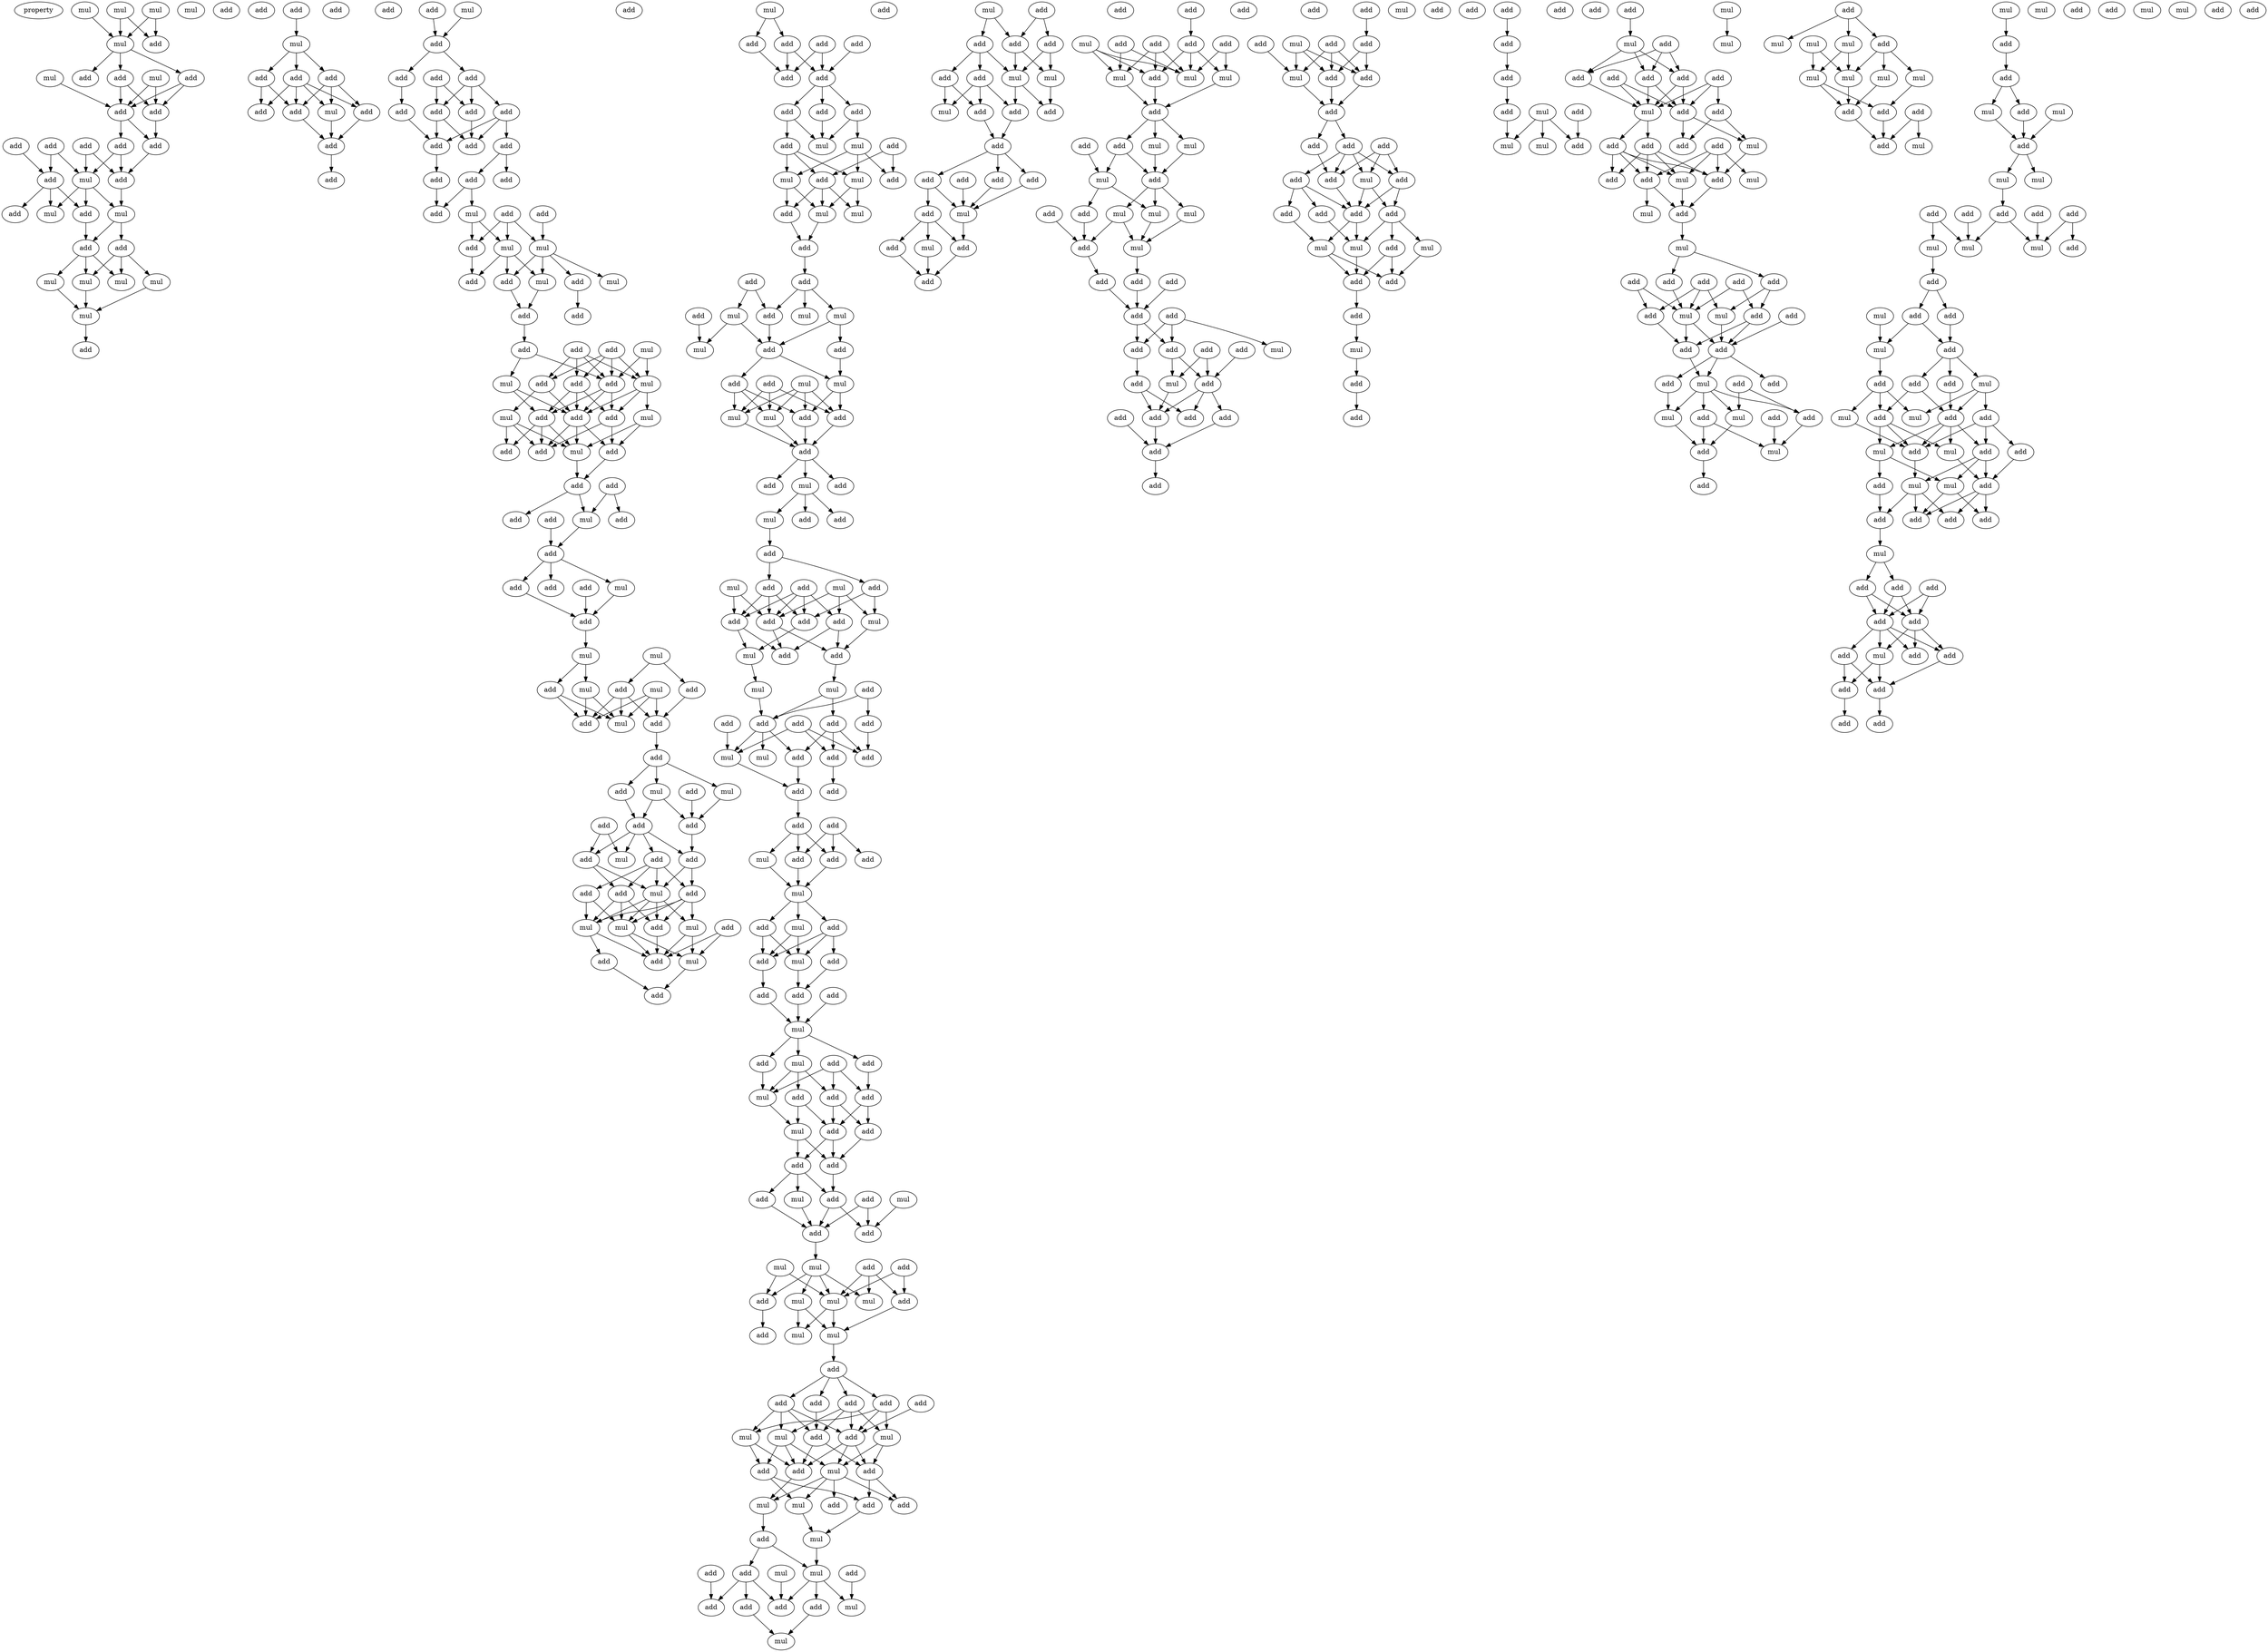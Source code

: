 digraph {
    node [fontcolor=black]
    property [mul=2,lf=1.4]
    0 [ label = mul ];
    1 [ label = mul ];
    2 [ label = mul ];
    3 [ label = mul ];
    4 [ label = add ];
    5 [ label = mul ];
    6 [ label = add ];
    7 [ label = add ];
    8 [ label = mul ];
    9 [ label = add ];
    10 [ label = add ];
    11 [ label = mul ];
    12 [ label = add ];
    13 [ label = add ];
    14 [ label = add ];
    15 [ label = add ];
    16 [ label = add ];
    17 [ label = add ];
    18 [ label = add ];
    19 [ label = mul ];
    20 [ label = add ];
    21 [ label = add ];
    22 [ label = mul ];
    23 [ label = mul ];
    24 [ label = add ];
    25 [ label = add ];
    26 [ label = add ];
    27 [ label = add ];
    28 [ label = mul ];
    29 [ label = mul ];
    30 [ label = mul ];
    31 [ label = mul ];
    32 [ label = mul ];
    33 [ label = add ];
    34 [ label = add ];
    35 [ label = add ];
    36 [ label = add ];
    37 [ label = mul ];
    38 [ label = add ];
    39 [ label = add ];
    40 [ label = add ];
    41 [ label = mul ];
    42 [ label = add ];
    43 [ label = add ];
    44 [ label = add ];
    45 [ label = add ];
    46 [ label = add ];
    47 [ label = add ];
    48 [ label = add ];
    49 [ label = mul ];
    50 [ label = add ];
    51 [ label = add ];
    52 [ label = add ];
    53 [ label = add ];
    54 [ label = add ];
    55 [ label = add ];
    56 [ label = add ];
    57 [ label = add ];
    58 [ label = add ];
    59 [ label = add ];
    60 [ label = add ];
    61 [ label = add ];
    62 [ label = add ];
    63 [ label = add ];
    64 [ label = mul ];
    65 [ label = add ];
    66 [ label = add ];
    67 [ label = add ];
    68 [ label = mul ];
    69 [ label = add ];
    70 [ label = mul ];
    71 [ label = add ];
    72 [ label = mul ];
    73 [ label = mul ];
    74 [ label = add ];
    75 [ label = add ];
    76 [ label = add ];
    77 [ label = add ];
    78 [ label = mul ];
    79 [ label = add ];
    80 [ label = add ];
    81 [ label = add ];
    82 [ label = mul ];
    83 [ label = mul ];
    84 [ label = add ];
    85 [ label = add ];
    86 [ label = add ];
    87 [ label = add ];
    88 [ label = add ];
    89 [ label = mul ];
    90 [ label = add ];
    91 [ label = mul ];
    92 [ label = add ];
    93 [ label = add ];
    94 [ label = mul ];
    95 [ label = add ];
    96 [ label = add ];
    97 [ label = add ];
    98 [ label = add ];
    99 [ label = add ];
    100 [ label = add ];
    101 [ label = mul ];
    102 [ label = add ];
    103 [ label = add ];
    104 [ label = add ];
    105 [ label = add ];
    106 [ label = add ];
    107 [ label = mul ];
    108 [ label = add ];
    109 [ label = mul ];
    110 [ label = mul ];
    111 [ label = add ];
    112 [ label = mul ];
    113 [ label = mul ];
    114 [ label = add ];
    115 [ label = add ];
    116 [ label = add ];
    117 [ label = mul ];
    118 [ label = add ];
    119 [ label = add ];
    120 [ label = add ];
    121 [ label = add ];
    122 [ label = mul ];
    123 [ label = mul ];
    124 [ label = add ];
    125 [ label = add ];
    126 [ label = add ];
    127 [ label = add ];
    128 [ label = add ];
    129 [ label = add ];
    130 [ label = mul ];
    131 [ label = add ];
    132 [ label = add ];
    133 [ label = mul ];
    134 [ label = add ];
    135 [ label = add ];
    136 [ label = mul ];
    137 [ label = add ];
    138 [ label = mul ];
    139 [ label = mul ];
    140 [ label = add ];
    141 [ label = mul ];
    142 [ label = add ];
    143 [ label = mul ];
    144 [ label = add ];
    145 [ label = add ];
    146 [ label = add ];
    147 [ label = add ];
    148 [ label = add ];
    149 [ label = add ];
    150 [ label = add ];
    151 [ label = add ];
    152 [ label = add ];
    153 [ label = add ];
    154 [ label = add ];
    155 [ label = mul ];
    156 [ label = mul ];
    157 [ label = add ];
    158 [ label = mul ];
    159 [ label = mul ];
    160 [ label = add ];
    161 [ label = add ];
    162 [ label = mul ];
    163 [ label = mul ];
    164 [ label = add ];
    165 [ label = add ];
    166 [ label = add ];
    167 [ label = add ];
    168 [ label = mul ];
    169 [ label = mul ];
    170 [ label = mul ];
    171 [ label = add ];
    172 [ label = add ];
    173 [ label = add ];
    174 [ label = add ];
    175 [ label = mul ];
    176 [ label = add ];
    177 [ label = mul ];
    178 [ label = add ];
    179 [ label = mul ];
    180 [ label = mul ];
    181 [ label = add ];
    182 [ label = add ];
    183 [ label = mul ];
    184 [ label = add ];
    185 [ label = add ];
    186 [ label = mul ];
    187 [ label = add ];
    188 [ label = mul ];
    189 [ label = add ];
    190 [ label = add ];
    191 [ label = add ];
    192 [ label = mul ];
    193 [ label = mul ];
    194 [ label = add ];
    195 [ label = add ];
    196 [ label = add ];
    197 [ label = mul ];
    198 [ label = add ];
    199 [ label = add ];
    200 [ label = add ];
    201 [ label = add ];
    202 [ label = mul ];
    203 [ label = add ];
    204 [ label = add ];
    205 [ label = mul ];
    206 [ label = add ];
    207 [ label = mul ];
    208 [ label = add ];
    209 [ label = add ];
    210 [ label = add ];
    211 [ label = add ];
    212 [ label = add ];
    213 [ label = add ];
    214 [ label = mul ];
    215 [ label = add ];
    216 [ label = add ];
    217 [ label = mul ];
    218 [ label = add ];
    219 [ label = add ];
    220 [ label = add ];
    221 [ label = add ];
    222 [ label = add ];
    223 [ label = mul ];
    224 [ label = add ];
    225 [ label = add ];
    226 [ label = mul ];
    227 [ label = mul ];
    228 [ label = add ];
    229 [ label = add ];
    230 [ label = add ];
    231 [ label = add ];
    232 [ label = mul ];
    233 [ label = add ];
    234 [ label = add ];
    235 [ label = add ];
    236 [ label = mul ];
    237 [ label = add ];
    238 [ label = add ];
    239 [ label = add ];
    240 [ label = mul ];
    241 [ label = add ];
    242 [ label = add ];
    243 [ label = add ];
    244 [ label = mul ];
    245 [ label = add ];
    246 [ label = add ];
    247 [ label = mul ];
    248 [ label = add ];
    249 [ label = add ];
    250 [ label = add ];
    251 [ label = mul ];
    252 [ label = mul ];
    253 [ label = add ];
    254 [ label = add ];
    255 [ label = add ];
    256 [ label = add ];
    257 [ label = mul ];
    258 [ label = mul ];
    259 [ label = add ];
    260 [ label = add ];
    261 [ label = add ];
    262 [ label = add ];
    263 [ label = mul ];
    264 [ label = mul ];
    265 [ label = mul ];
    266 [ label = mul ];
    267 [ label = mul ];
    268 [ label = add ];
    269 [ label = add ];
    270 [ label = add ];
    271 [ label = add ];
    272 [ label = add ];
    273 [ label = add ];
    274 [ label = add ];
    275 [ label = add ];
    276 [ label = mul ];
    277 [ label = mul ];
    278 [ label = add ];
    279 [ label = mul ];
    280 [ label = mul ];
    281 [ label = add ];
    282 [ label = add ];
    283 [ label = add ];
    284 [ label = mul ];
    285 [ label = mul ];
    286 [ label = add ];
    287 [ label = add ];
    288 [ label = add ];
    289 [ label = add ];
    290 [ label = mul ];
    291 [ label = mul ];
    292 [ label = add ];
    293 [ label = add ];
    294 [ label = add ];
    295 [ label = mul ];
    296 [ label = add ];
    297 [ label = add ];
    298 [ label = mul ];
    299 [ label = add ];
    300 [ label = add ];
    301 [ label = mul ];
    302 [ label = add ];
    303 [ label = mul ];
    304 [ label = add ];
    305 [ label = add ];
    306 [ label = add ];
    307 [ label = add ];
    308 [ label = mul ];
    309 [ label = add ];
    310 [ label = add ];
    311 [ label = mul ];
    312 [ label = mul ];
    313 [ label = add ];
    314 [ label = add ];
    315 [ label = add ];
    316 [ label = add ];
    317 [ label = add ];
    318 [ label = add ];
    319 [ label = add ];
    320 [ label = add ];
    321 [ label = mul ];
    322 [ label = add ];
    323 [ label = add ];
    324 [ label = mul ];
    325 [ label = add ];
    326 [ label = add ];
    327 [ label = add ];
    328 [ label = add ];
    329 [ label = add ];
    330 [ label = add ];
    331 [ label = add ];
    332 [ label = add ];
    333 [ label = mul ];
    334 [ label = mul ];
    335 [ label = add ];
    336 [ label = mul ];
    337 [ label = mul ];
    338 [ label = add ];
    339 [ label = add ];
    340 [ label = mul ];
    341 [ label = mul ];
    342 [ label = add ];
    343 [ label = add ];
    344 [ label = mul ];
    345 [ label = add ];
    346 [ label = mul ];
    347 [ label = add ];
    348 [ label = add ];
    349 [ label = mul ];
    350 [ label = mul ];
    351 [ label = mul ];
    352 [ label = add ];
    353 [ label = add ];
    354 [ label = add ];
    355 [ label = add ];
    356 [ label = add ];
    357 [ label = add ];
    358 [ label = add ];
    359 [ label = add ];
    360 [ label = add ];
    361 [ label = add ];
    362 [ label = add ];
    363 [ label = mul ];
    364 [ label = mul ];
    365 [ label = add ];
    366 [ label = add ];
    367 [ label = add ];
    368 [ label = add ];
    369 [ label = add ];
    370 [ label = add ];
    371 [ label = add ];
    372 [ label = add ];
    373 [ label = add ];
    374 [ label = add ];
    375 [ label = add ];
    376 [ label = mul ];
    377 [ label = add ];
    378 [ label = mul ];
    379 [ label = add ];
    380 [ label = add ];
    381 [ label = add ];
    382 [ label = add ];
    383 [ label = add ];
    384 [ label = add ];
    385 [ label = mul ];
    386 [ label = add ];
    387 [ label = add ];
    388 [ label = add ];
    389 [ label = add ];
    390 [ label = add ];
    391 [ label = add ];
    392 [ label = add ];
    393 [ label = mul ];
    394 [ label = mul ];
    395 [ label = mul ];
    396 [ label = mul ];
    397 [ label = add ];
    398 [ label = add ];
    399 [ label = add ];
    400 [ label = add ];
    401 [ label = add ];
    402 [ label = add ];
    403 [ label = mul ];
    404 [ label = add ];
    405 [ label = add ];
    406 [ label = add ];
    407 [ label = add ];
    408 [ label = add ];
    409 [ label = add ];
    410 [ label = add ];
    411 [ label = add ];
    412 [ label = mul ];
    413 [ label = add ];
    414 [ label = mul ];
    415 [ label = add ];
    416 [ label = mul ];
    417 [ label = add ];
    418 [ label = add ];
    419 [ label = mul ];
    420 [ label = add ];
    421 [ label = add ];
    422 [ label = add ];
    423 [ label = add ];
    424 [ label = add ];
    425 [ label = mul ];
    426 [ label = add ];
    427 [ label = add ];
    428 [ label = add ];
    429 [ label = add ];
    430 [ label = add ];
    431 [ label = mul ];
    432 [ label = add ];
    433 [ label = add ];
    434 [ label = add ];
    435 [ label = mul ];
    436 [ label = add ];
    437 [ label = mul ];
    438 [ label = mul ];
    439 [ label = add ];
    440 [ label = mul ];
    441 [ label = add ];
    442 [ label = add ];
    443 [ label = add ];
    444 [ label = add ];
    445 [ label = add ];
    446 [ label = add ];
    447 [ label = add ];
    448 [ label = mul ];
    449 [ label = add ];
    450 [ label = mul ];
    451 [ label = add ];
    452 [ label = add ];
    453 [ label = add ];
    454 [ label = mul ];
    455 [ label = add ];
    456 [ label = add ];
    457 [ label = mul ];
    458 [ label = add ];
    459 [ label = add ];
    460 [ label = mul ];
    461 [ label = add ];
    462 [ label = mul ];
    463 [ label = add ];
    464 [ label = mul ];
    465 [ label = add ];
    466 [ label = mul ];
    467 [ label = add ];
    468 [ label = mul ];
    469 [ label = add ];
    470 [ label = mul ];
    471 [ label = mul ];
    472 [ label = mul ];
    473 [ label = mul ];
    474 [ label = mul ];
    475 [ label = mul ];
    476 [ label = add ];
    477 [ label = add ];
    478 [ label = add ];
    479 [ label = add ];
    480 [ label = mul ];
    481 [ label = mul ];
    482 [ label = add ];
    483 [ label = mul ];
    484 [ label = add ];
    485 [ label = add ];
    486 [ label = add ];
    487 [ label = mul ];
    488 [ label = add ];
    489 [ label = mul ];
    490 [ label = mul ];
    491 [ label = add ];
    492 [ label = mul ];
    493 [ label = mul ];
    494 [ label = add ];
    495 [ label = add ];
    496 [ label = add ];
    497 [ label = add ];
    498 [ label = add ];
    499 [ label = add ];
    500 [ label = mul ];
    501 [ label = mul ];
    502 [ label = mul ];
    503 [ label = add ];
    504 [ label = mul ];
    505 [ label = add ];
    506 [ label = mul ];
    507 [ label = add ];
    508 [ label = add ];
    509 [ label = mul ];
    510 [ label = add ];
    511 [ label = mul ];
    512 [ label = add ];
    513 [ label = add ];
    514 [ label = add ];
    515 [ label = add ];
    516 [ label = mul ];
    517 [ label = add ];
    518 [ label = add ];
    519 [ label = mul ];
    520 [ label = add ];
    521 [ label = mul ];
    522 [ label = add ];
    523 [ label = mul ];
    524 [ label = add ];
    525 [ label = mul ];
    526 [ label = mul ];
    527 [ label = add ];
    528 [ label = add ];
    529 [ label = add ];
    530 [ label = add ];
    531 [ label = add ];
    532 [ label = add ];
    533 [ label = mul ];
    534 [ label = add ];
    535 [ label = add ];
    536 [ label = add ];
    537 [ label = add ];
    538 [ label = add ];
    539 [ label = add ];
    540 [ label = mul ];
    541 [ label = add ];
    542 [ label = add ];
    543 [ label = add ];
    544 [ label = add ];
    545 [ label = add ];
    546 [ label = add ];
    547 [ label = add ];
    0 -> 5 [ name = 0 ];
    0 -> 6 [ name = 1 ];
    1 -> 5 [ name = 2 ];
    1 -> 6 [ name = 3 ];
    2 -> 5 [ name = 4 ];
    5 -> 7 [ name = 5 ];
    5 -> 9 [ name = 6 ];
    5 -> 10 [ name = 7 ];
    8 -> 12 [ name = 8 ];
    9 -> 12 [ name = 9 ];
    9 -> 13 [ name = 10 ];
    10 -> 12 [ name = 11 ];
    10 -> 13 [ name = 12 ];
    11 -> 12 [ name = 13 ];
    11 -> 13 [ name = 14 ];
    12 -> 15 [ name = 15 ];
    12 -> 17 [ name = 16 ];
    13 -> 17 [ name = 17 ];
    14 -> 20 [ name = 18 ];
    15 -> 19 [ name = 19 ];
    15 -> 21 [ name = 20 ];
    16 -> 19 [ name = 21 ];
    16 -> 21 [ name = 22 ];
    17 -> 21 [ name = 23 ];
    18 -> 19 [ name = 24 ];
    18 -> 20 [ name = 25 ];
    19 -> 22 [ name = 26 ];
    19 -> 23 [ name = 27 ];
    19 -> 25 [ name = 28 ];
    20 -> 22 [ name = 29 ];
    20 -> 24 [ name = 30 ];
    20 -> 25 [ name = 31 ];
    21 -> 23 [ name = 32 ];
    23 -> 26 [ name = 33 ];
    23 -> 27 [ name = 34 ];
    25 -> 26 [ name = 35 ];
    26 -> 29 [ name = 36 ];
    26 -> 30 [ name = 37 ];
    26 -> 31 [ name = 38 ];
    27 -> 28 [ name = 39 ];
    27 -> 29 [ name = 40 ];
    27 -> 31 [ name = 41 ];
    28 -> 32 [ name = 42 ];
    30 -> 32 [ name = 43 ];
    31 -> 32 [ name = 44 ];
    32 -> 33 [ name = 45 ];
    35 -> 37 [ name = 46 ];
    37 -> 38 [ name = 47 ];
    37 -> 39 [ name = 48 ];
    37 -> 40 [ name = 49 ];
    38 -> 43 [ name = 50 ];
    38 -> 44 [ name = 51 ];
    39 -> 41 [ name = 52 ];
    39 -> 42 [ name = 53 ];
    39 -> 43 [ name = 54 ];
    39 -> 44 [ name = 55 ];
    40 -> 41 [ name = 56 ];
    40 -> 42 [ name = 57 ];
    40 -> 44 [ name = 58 ];
    41 -> 45 [ name = 59 ];
    42 -> 45 [ name = 60 ];
    44 -> 45 [ name = 61 ];
    45 -> 46 [ name = 62 ];
    48 -> 50 [ name = 63 ];
    49 -> 50 [ name = 64 ];
    50 -> 52 [ name = 65 ];
    50 -> 53 [ name = 66 ];
    51 -> 54 [ name = 67 ];
    51 -> 56 [ name = 68 ];
    52 -> 55 [ name = 69 ];
    53 -> 54 [ name = 70 ];
    53 -> 56 [ name = 71 ];
    53 -> 57 [ name = 72 ];
    54 -> 58 [ name = 73 ];
    54 -> 60 [ name = 74 ];
    55 -> 58 [ name = 75 ];
    56 -> 60 [ name = 76 ];
    57 -> 58 [ name = 77 ];
    57 -> 59 [ name = 78 ];
    57 -> 60 [ name = 79 ];
    58 -> 63 [ name = 80 ];
    59 -> 61 [ name = 81 ];
    59 -> 62 [ name = 82 ];
    61 -> 64 [ name = 83 ];
    61 -> 67 [ name = 84 ];
    63 -> 67 [ name = 85 ];
    64 -> 68 [ name = 86 ];
    64 -> 69 [ name = 87 ];
    65 -> 70 [ name = 88 ];
    66 -> 68 [ name = 89 ];
    66 -> 69 [ name = 90 ];
    66 -> 70 [ name = 91 ];
    68 -> 71 [ name = 92 ];
    68 -> 73 [ name = 93 ];
    68 -> 75 [ name = 94 ];
    69 -> 71 [ name = 95 ];
    70 -> 72 [ name = 96 ];
    70 -> 73 [ name = 97 ];
    70 -> 74 [ name = 98 ];
    70 -> 75 [ name = 99 ];
    73 -> 76 [ name = 100 ];
    74 -> 77 [ name = 101 ];
    75 -> 76 [ name = 102 ];
    76 -> 79 [ name = 103 ];
    78 -> 82 [ name = 104 ];
    78 -> 86 [ name = 105 ];
    79 -> 83 [ name = 106 ];
    79 -> 86 [ name = 107 ];
    80 -> 82 [ name = 108 ];
    80 -> 84 [ name = 109 ];
    80 -> 85 [ name = 110 ];
    80 -> 86 [ name = 111 ];
    81 -> 82 [ name = 112 ];
    81 -> 84 [ name = 113 ];
    81 -> 85 [ name = 114 ];
    81 -> 86 [ name = 115 ];
    82 -> 88 [ name = 116 ];
    82 -> 90 [ name = 117 ];
    82 -> 91 [ name = 118 ];
    83 -> 87 [ name = 119 ];
    83 -> 90 [ name = 120 ];
    84 -> 87 [ name = 121 ];
    84 -> 88 [ name = 122 ];
    84 -> 90 [ name = 123 ];
    85 -> 89 [ name = 124 ];
    85 -> 90 [ name = 125 ];
    86 -> 87 [ name = 126 ];
    86 -> 88 [ name = 127 ];
    86 -> 90 [ name = 128 ];
    87 -> 93 [ name = 129 ];
    87 -> 94 [ name = 130 ];
    87 -> 95 [ name = 131 ];
    88 -> 92 [ name = 132 ];
    88 -> 93 [ name = 133 ];
    89 -> 93 [ name = 134 ];
    89 -> 94 [ name = 135 ];
    89 -> 95 [ name = 136 ];
    90 -> 92 [ name = 137 ];
    90 -> 93 [ name = 138 ];
    90 -> 94 [ name = 139 ];
    91 -> 92 [ name = 140 ];
    91 -> 94 [ name = 141 ];
    92 -> 96 [ name = 142 ];
    94 -> 96 [ name = 143 ];
    96 -> 99 [ name = 144 ];
    96 -> 101 [ name = 145 ];
    97 -> 98 [ name = 146 ];
    97 -> 101 [ name = 147 ];
    100 -> 102 [ name = 148 ];
    101 -> 102 [ name = 149 ];
    102 -> 104 [ name = 150 ];
    102 -> 106 [ name = 151 ];
    102 -> 107 [ name = 152 ];
    105 -> 108 [ name = 153 ];
    106 -> 108 [ name = 154 ];
    107 -> 108 [ name = 155 ];
    108 -> 109 [ name = 156 ];
    109 -> 112 [ name = 157 ];
    109 -> 115 [ name = 158 ];
    110 -> 111 [ name = 159 ];
    110 -> 114 [ name = 160 ];
    111 -> 116 [ name = 161 ];
    111 -> 117 [ name = 162 ];
    111 -> 118 [ name = 163 ];
    112 -> 116 [ name = 164 ];
    112 -> 117 [ name = 165 ];
    113 -> 116 [ name = 166 ];
    113 -> 117 [ name = 167 ];
    113 -> 118 [ name = 168 ];
    114 -> 118 [ name = 169 ];
    115 -> 116 [ name = 170 ];
    115 -> 117 [ name = 171 ];
    118 -> 119 [ name = 172 ];
    119 -> 121 [ name = 173 ];
    119 -> 122 [ name = 174 ];
    119 -> 123 [ name = 175 ];
    120 -> 124 [ name = 176 ];
    121 -> 126 [ name = 177 ];
    122 -> 124 [ name = 178 ];
    122 -> 126 [ name = 179 ];
    123 -> 124 [ name = 180 ];
    124 -> 128 [ name = 181 ];
    125 -> 129 [ name = 182 ];
    125 -> 130 [ name = 183 ];
    126 -> 127 [ name = 184 ];
    126 -> 128 [ name = 185 ];
    126 -> 129 [ name = 186 ];
    126 -> 130 [ name = 187 ];
    127 -> 131 [ name = 188 ];
    127 -> 132 [ name = 189 ];
    127 -> 133 [ name = 190 ];
    127 -> 134 [ name = 191 ];
    128 -> 133 [ name = 192 ];
    128 -> 134 [ name = 193 ];
    129 -> 131 [ name = 194 ];
    129 -> 133 [ name = 195 ];
    131 -> 135 [ name = 196 ];
    131 -> 136 [ name = 197 ];
    131 -> 139 [ name = 198 ];
    132 -> 136 [ name = 199 ];
    132 -> 139 [ name = 200 ];
    133 -> 135 [ name = 201 ];
    133 -> 136 [ name = 202 ];
    133 -> 138 [ name = 203 ];
    133 -> 139 [ name = 204 ];
    134 -> 135 [ name = 205 ];
    134 -> 136 [ name = 206 ];
    134 -> 138 [ name = 207 ];
    134 -> 139 [ name = 208 ];
    135 -> 140 [ name = 209 ];
    136 -> 140 [ name = 210 ];
    136 -> 142 [ name = 211 ];
    137 -> 140 [ name = 212 ];
    137 -> 141 [ name = 213 ];
    138 -> 140 [ name = 214 ];
    138 -> 141 [ name = 215 ];
    139 -> 140 [ name = 216 ];
    139 -> 141 [ name = 217 ];
    141 -> 144 [ name = 218 ];
    142 -> 144 [ name = 219 ];
    143 -> 146 [ name = 220 ];
    143 -> 147 [ name = 221 ];
    145 -> 149 [ name = 222 ];
    145 -> 150 [ name = 223 ];
    146 -> 150 [ name = 224 ];
    147 -> 149 [ name = 225 ];
    147 -> 150 [ name = 226 ];
    148 -> 149 [ name = 227 ];
    149 -> 151 [ name = 228 ];
    149 -> 152 [ name = 229 ];
    149 -> 153 [ name = 230 ];
    151 -> 156 [ name = 231 ];
    152 -> 156 [ name = 232 ];
    152 -> 157 [ name = 233 ];
    153 -> 155 [ name = 234 ];
    153 -> 156 [ name = 235 ];
    154 -> 160 [ name = 236 ];
    154 -> 161 [ name = 237 ];
    155 -> 158 [ name = 238 ];
    155 -> 159 [ name = 239 ];
    155 -> 161 [ name = 240 ];
    157 -> 158 [ name = 241 ];
    157 -> 159 [ name = 242 ];
    157 -> 160 [ name = 243 ];
    158 -> 163 [ name = 244 ];
    158 -> 164 [ name = 245 ];
    159 -> 162 [ name = 246 ];
    159 -> 163 [ name = 247 ];
    160 -> 162 [ name = 248 ];
    160 -> 163 [ name = 249 ];
    160 -> 164 [ name = 250 ];
    163 -> 165 [ name = 251 ];
    164 -> 165 [ name = 252 ];
    165 -> 166 [ name = 253 ];
    166 -> 168 [ name = 254 ];
    166 -> 170 [ name = 255 ];
    166 -> 171 [ name = 256 ];
    167 -> 169 [ name = 257 ];
    167 -> 171 [ name = 258 ];
    168 -> 173 [ name = 259 ];
    168 -> 174 [ name = 260 ];
    169 -> 173 [ name = 261 ];
    169 -> 175 [ name = 262 ];
    171 -> 173 [ name = 263 ];
    172 -> 175 [ name = 264 ];
    173 -> 176 [ name = 265 ];
    173 -> 179 [ name = 266 ];
    174 -> 179 [ name = 267 ];
    176 -> 180 [ name = 268 ];
    176 -> 181 [ name = 269 ];
    176 -> 183 [ name = 270 ];
    177 -> 180 [ name = 271 ];
    177 -> 181 [ name = 272 ];
    177 -> 182 [ name = 273 ];
    177 -> 183 [ name = 274 ];
    178 -> 180 [ name = 275 ];
    178 -> 182 [ name = 276 ];
    178 -> 183 [ name = 277 ];
    179 -> 181 [ name = 278 ];
    179 -> 182 [ name = 279 ];
    180 -> 184 [ name = 280 ];
    181 -> 184 [ name = 281 ];
    182 -> 184 [ name = 282 ];
    183 -> 184 [ name = 283 ];
    184 -> 185 [ name = 284 ];
    184 -> 186 [ name = 285 ];
    184 -> 187 [ name = 286 ];
    186 -> 188 [ name = 287 ];
    186 -> 189 [ name = 288 ];
    186 -> 190 [ name = 289 ];
    188 -> 191 [ name = 290 ];
    191 -> 194 [ name = 291 ];
    191 -> 195 [ name = 292 ];
    192 -> 197 [ name = 293 ];
    192 -> 199 [ name = 294 ];
    192 -> 201 [ name = 295 ];
    193 -> 200 [ name = 296 ];
    193 -> 201 [ name = 297 ];
    194 -> 197 [ name = 298 ];
    194 -> 198 [ name = 299 ];
    195 -> 198 [ name = 300 ];
    195 -> 200 [ name = 301 ];
    195 -> 201 [ name = 302 ];
    196 -> 198 [ name = 303 ];
    196 -> 199 [ name = 304 ];
    196 -> 200 [ name = 305 ];
    196 -> 201 [ name = 306 ];
    197 -> 203 [ name = 307 ];
    198 -> 202 [ name = 308 ];
    199 -> 203 [ name = 309 ];
    199 -> 204 [ name = 310 ];
    200 -> 202 [ name = 311 ];
    200 -> 204 [ name = 312 ];
    201 -> 203 [ name = 313 ];
    201 -> 204 [ name = 314 ];
    202 -> 207 [ name = 315 ];
    203 -> 205 [ name = 316 ];
    205 -> 208 [ name = 317 ];
    205 -> 211 [ name = 318 ];
    206 -> 208 [ name = 319 ];
    206 -> 209 [ name = 320 ];
    207 -> 208 [ name = 321 ];
    208 -> 214 [ name = 322 ];
    208 -> 216 [ name = 323 ];
    208 -> 217 [ name = 324 ];
    209 -> 215 [ name = 325 ];
    210 -> 217 [ name = 326 ];
    211 -> 213 [ name = 327 ];
    211 -> 215 [ name = 328 ];
    211 -> 216 [ name = 329 ];
    212 -> 213 [ name = 330 ];
    212 -> 215 [ name = 331 ];
    212 -> 217 [ name = 332 ];
    213 -> 218 [ name = 333 ];
    216 -> 219 [ name = 334 ];
    217 -> 219 [ name = 335 ];
    219 -> 221 [ name = 336 ];
    220 -> 222 [ name = 337 ];
    220 -> 224 [ name = 338 ];
    220 -> 225 [ name = 339 ];
    221 -> 222 [ name = 340 ];
    221 -> 223 [ name = 341 ];
    221 -> 224 [ name = 342 ];
    222 -> 226 [ name = 343 ];
    223 -> 226 [ name = 344 ];
    224 -> 226 [ name = 345 ];
    226 -> 227 [ name = 346 ];
    226 -> 228 [ name = 347 ];
    226 -> 229 [ name = 348 ];
    227 -> 230 [ name = 349 ];
    227 -> 232 [ name = 350 ];
    228 -> 230 [ name = 351 ];
    228 -> 232 [ name = 352 ];
    229 -> 230 [ name = 353 ];
    229 -> 231 [ name = 354 ];
    229 -> 232 [ name = 355 ];
    230 -> 234 [ name = 356 ];
    231 -> 233 [ name = 357 ];
    232 -> 233 [ name = 358 ];
    233 -> 236 [ name = 359 ];
    234 -> 236 [ name = 360 ];
    235 -> 236 [ name = 361 ];
    236 -> 237 [ name = 362 ];
    236 -> 239 [ name = 363 ];
    236 -> 240 [ name = 364 ];
    237 -> 244 [ name = 365 ];
    238 -> 242 [ name = 366 ];
    238 -> 243 [ name = 367 ];
    238 -> 244 [ name = 368 ];
    239 -> 242 [ name = 369 ];
    240 -> 241 [ name = 370 ];
    240 -> 243 [ name = 371 ];
    240 -> 244 [ name = 372 ];
    241 -> 245 [ name = 373 ];
    241 -> 247 [ name = 374 ];
    242 -> 245 [ name = 375 ];
    242 -> 246 [ name = 376 ];
    243 -> 245 [ name = 377 ];
    243 -> 246 [ name = 378 ];
    244 -> 247 [ name = 379 ];
    245 -> 248 [ name = 380 ];
    245 -> 249 [ name = 381 ];
    246 -> 249 [ name = 382 ];
    247 -> 248 [ name = 383 ];
    247 -> 249 [ name = 384 ];
    248 -> 251 [ name = 385 ];
    248 -> 253 [ name = 386 ];
    248 -> 254 [ name = 387 ];
    249 -> 253 [ name = 388 ];
    250 -> 255 [ name = 389 ];
    250 -> 256 [ name = 390 ];
    251 -> 255 [ name = 391 ];
    252 -> 256 [ name = 392 ];
    253 -> 255 [ name = 393 ];
    253 -> 256 [ name = 394 ];
    254 -> 255 [ name = 395 ];
    255 -> 257 [ name = 396 ];
    257 -> 261 [ name = 397 ];
    257 -> 263 [ name = 398 ];
    257 -> 264 [ name = 399 ];
    257 -> 265 [ name = 400 ];
    258 -> 261 [ name = 401 ];
    258 -> 263 [ name = 402 ];
    259 -> 262 [ name = 403 ];
    259 -> 263 [ name = 404 ];
    260 -> 262 [ name = 405 ];
    260 -> 263 [ name = 406 ];
    260 -> 264 [ name = 407 ];
    261 -> 268 [ name = 408 ];
    262 -> 267 [ name = 409 ];
    263 -> 266 [ name = 410 ];
    263 -> 267 [ name = 411 ];
    265 -> 266 [ name = 412 ];
    265 -> 267 [ name = 413 ];
    267 -> 269 [ name = 414 ];
    269 -> 270 [ name = 415 ];
    269 -> 271 [ name = 416 ];
    269 -> 272 [ name = 417 ];
    269 -> 273 [ name = 418 ];
    270 -> 275 [ name = 419 ];
    270 -> 276 [ name = 420 ];
    270 -> 277 [ name = 421 ];
    270 -> 278 [ name = 422 ];
    271 -> 275 [ name = 423 ];
    271 -> 277 [ name = 424 ];
    271 -> 278 [ name = 425 ];
    271 -> 279 [ name = 426 ];
    272 -> 278 [ name = 427 ];
    273 -> 275 [ name = 428 ];
    273 -> 276 [ name = 429 ];
    273 -> 279 [ name = 430 ];
    274 -> 275 [ name = 431 ];
    275 -> 280 [ name = 432 ];
    275 -> 281 [ name = 433 ];
    275 -> 282 [ name = 434 ];
    276 -> 282 [ name = 435 ];
    276 -> 283 [ name = 436 ];
    277 -> 280 [ name = 437 ];
    277 -> 282 [ name = 438 ];
    277 -> 283 [ name = 439 ];
    278 -> 281 [ name = 440 ];
    278 -> 282 [ name = 441 ];
    279 -> 280 [ name = 442 ];
    279 -> 281 [ name = 443 ];
    280 -> 284 [ name = 444 ];
    280 -> 285 [ name = 445 ];
    280 -> 286 [ name = 446 ];
    280 -> 287 [ name = 447 ];
    281 -> 287 [ name = 448 ];
    281 -> 288 [ name = 449 ];
    282 -> 284 [ name = 450 ];
    283 -> 285 [ name = 451 ];
    283 -> 288 [ name = 452 ];
    284 -> 289 [ name = 453 ];
    285 -> 290 [ name = 454 ];
    288 -> 290 [ name = 455 ];
    289 -> 294 [ name = 456 ];
    289 -> 295 [ name = 457 ];
    290 -> 295 [ name = 458 ];
    291 -> 300 [ name = 459 ];
    292 -> 298 [ name = 460 ];
    293 -> 296 [ name = 461 ];
    294 -> 296 [ name = 462 ];
    294 -> 299 [ name = 463 ];
    294 -> 300 [ name = 464 ];
    295 -> 297 [ name = 465 ];
    295 -> 298 [ name = 466 ];
    295 -> 300 [ name = 467 ];
    297 -> 301 [ name = 468 ];
    299 -> 301 [ name = 469 ];
    303 -> 306 [ name = 470 ];
    303 -> 307 [ name = 471 ];
    304 -> 305 [ name = 472 ];
    304 -> 307 [ name = 473 ];
    305 -> 308 [ name = 474 ];
    305 -> 311 [ name = 475 ];
    306 -> 309 [ name = 476 ];
    306 -> 310 [ name = 477 ];
    306 -> 311 [ name = 478 ];
    307 -> 308 [ name = 479 ];
    307 -> 311 [ name = 480 ];
    308 -> 313 [ name = 481 ];
    309 -> 312 [ name = 482 ];
    309 -> 314 [ name = 483 ];
    309 -> 315 [ name = 484 ];
    310 -> 312 [ name = 485 ];
    310 -> 314 [ name = 486 ];
    311 -> 313 [ name = 487 ];
    311 -> 315 [ name = 488 ];
    314 -> 316 [ name = 489 ];
    315 -> 316 [ name = 490 ];
    316 -> 318 [ name = 491 ];
    316 -> 319 [ name = 492 ];
    316 -> 320 [ name = 493 ];
    317 -> 321 [ name = 494 ];
    318 -> 321 [ name = 495 ];
    318 -> 322 [ name = 496 ];
    319 -> 321 [ name = 497 ];
    320 -> 321 [ name = 498 ];
    321 -> 325 [ name = 499 ];
    322 -> 323 [ name = 500 ];
    322 -> 324 [ name = 501 ];
    322 -> 325 [ name = 502 ];
    323 -> 326 [ name = 503 ];
    324 -> 326 [ name = 504 ];
    325 -> 326 [ name = 505 ];
    328 -> 330 [ name = 506 ];
    329 -> 335 [ name = 507 ];
    329 -> 336 [ name = 508 ];
    329 -> 337 [ name = 509 ];
    330 -> 334 [ name = 510 ];
    330 -> 335 [ name = 511 ];
    330 -> 337 [ name = 512 ];
    331 -> 334 [ name = 513 ];
    331 -> 337 [ name = 514 ];
    332 -> 336 [ name = 515 ];
    332 -> 337 [ name = 516 ];
    333 -> 335 [ name = 517 ];
    333 -> 336 [ name = 518 ];
    333 -> 337 [ name = 519 ];
    334 -> 338 [ name = 520 ];
    335 -> 338 [ name = 521 ];
    336 -> 338 [ name = 522 ];
    338 -> 340 [ name = 523 ];
    338 -> 341 [ name = 524 ];
    338 -> 342 [ name = 525 ];
    340 -> 345 [ name = 526 ];
    341 -> 345 [ name = 527 ];
    342 -> 344 [ name = 528 ];
    342 -> 345 [ name = 529 ];
    343 -> 344 [ name = 530 ];
    344 -> 347 [ name = 531 ];
    344 -> 350 [ name = 532 ];
    345 -> 346 [ name = 533 ];
    345 -> 349 [ name = 534 ];
    345 -> 350 [ name = 535 ];
    346 -> 351 [ name = 536 ];
    347 -> 352 [ name = 537 ];
    348 -> 352 [ name = 538 ];
    349 -> 351 [ name = 539 ];
    349 -> 352 [ name = 540 ];
    350 -> 351 [ name = 541 ];
    351 -> 354 [ name = 542 ];
    352 -> 353 [ name = 543 ];
    353 -> 358 [ name = 544 ];
    354 -> 358 [ name = 545 ];
    356 -> 358 [ name = 546 ];
    357 -> 359 [ name = 547 ];
    357 -> 362 [ name = 548 ];
    357 -> 363 [ name = 549 ];
    358 -> 359 [ name = 550 ];
    358 -> 362 [ name = 551 ];
    359 -> 366 [ name = 552 ];
    360 -> 364 [ name = 553 ];
    360 -> 365 [ name = 554 ];
    361 -> 365 [ name = 555 ];
    362 -> 364 [ name = 556 ];
    362 -> 365 [ name = 557 ];
    364 -> 368 [ name = 558 ];
    365 -> 368 [ name = 559 ];
    365 -> 369 [ name = 560 ];
    365 -> 370 [ name = 561 ];
    366 -> 368 [ name = 562 ];
    366 -> 370 [ name = 563 ];
    367 -> 371 [ name = 564 ];
    368 -> 371 [ name = 565 ];
    369 -> 371 [ name = 566 ];
    371 -> 372 [ name = 567 ];
    373 -> 377 [ name = 568 ];
    374 -> 378 [ name = 569 ];
    375 -> 378 [ name = 570 ];
    375 -> 379 [ name = 571 ];
    375 -> 380 [ name = 572 ];
    376 -> 378 [ name = 573 ];
    376 -> 379 [ name = 574 ];
    376 -> 380 [ name = 575 ];
    377 -> 379 [ name = 576 ];
    377 -> 380 [ name = 577 ];
    378 -> 381 [ name = 578 ];
    379 -> 381 [ name = 579 ];
    380 -> 381 [ name = 580 ];
    381 -> 383 [ name = 581 ];
    381 -> 384 [ name = 582 ];
    382 -> 385 [ name = 583 ];
    382 -> 386 [ name = 584 ];
    382 -> 387 [ name = 585 ];
    383 -> 387 [ name = 586 ];
    384 -> 385 [ name = 587 ];
    384 -> 386 [ name = 588 ];
    384 -> 387 [ name = 589 ];
    384 -> 388 [ name = 590 ];
    385 -> 391 [ name = 591 ];
    385 -> 392 [ name = 592 ];
    386 -> 391 [ name = 593 ];
    386 -> 392 [ name = 594 ];
    387 -> 392 [ name = 595 ];
    388 -> 389 [ name = 596 ];
    388 -> 390 [ name = 597 ];
    388 -> 392 [ name = 598 ];
    389 -> 396 [ name = 599 ];
    390 -> 395 [ name = 600 ];
    391 -> 394 [ name = 601 ];
    391 -> 396 [ name = 602 ];
    391 -> 397 [ name = 603 ];
    392 -> 395 [ name = 604 ];
    392 -> 396 [ name = 605 ];
    394 -> 399 [ name = 606 ];
    395 -> 398 [ name = 607 ];
    395 -> 399 [ name = 608 ];
    396 -> 398 [ name = 609 ];
    397 -> 398 [ name = 610 ];
    397 -> 399 [ name = 611 ];
    398 -> 400 [ name = 612 ];
    400 -> 403 [ name = 613 ];
    403 -> 404 [ name = 614 ];
    404 -> 408 [ name = 615 ];
    405 -> 409 [ name = 616 ];
    409 -> 410 [ name = 617 ];
    410 -> 411 [ name = 618 ];
    411 -> 414 [ name = 619 ];
    412 -> 414 [ name = 620 ];
    412 -> 416 [ name = 621 ];
    412 -> 417 [ name = 622 ];
    413 -> 417 [ name = 623 ];
    415 -> 419 [ name = 624 ];
    418 -> 420 [ name = 625 ];
    418 -> 421 [ name = 626 ];
    418 -> 422 [ name = 627 ];
    419 -> 420 [ name = 628 ];
    419 -> 421 [ name = 629 ];
    419 -> 422 [ name = 630 ];
    420 -> 425 [ name = 631 ];
    420 -> 427 [ name = 632 ];
    421 -> 425 [ name = 633 ];
    422 -> 425 [ name = 634 ];
    422 -> 427 [ name = 635 ];
    423 -> 425 [ name = 636 ];
    423 -> 426 [ name = 637 ];
    423 -> 427 [ name = 638 ];
    424 -> 425 [ name = 639 ];
    424 -> 427 [ name = 640 ];
    425 -> 430 [ name = 641 ];
    425 -> 432 [ name = 642 ];
    426 -> 428 [ name = 643 ];
    426 -> 431 [ name = 644 ];
    427 -> 428 [ name = 645 ];
    427 -> 431 [ name = 646 ];
    429 -> 434 [ name = 647 ];
    429 -> 435 [ name = 648 ];
    429 -> 436 [ name = 649 ];
    429 -> 437 [ name = 650 ];
    430 -> 433 [ name = 651 ];
    430 -> 434 [ name = 652 ];
    430 -> 435 [ name = 653 ];
    430 -> 436 [ name = 654 ];
    431 -> 436 [ name = 655 ];
    432 -> 433 [ name = 656 ];
    432 -> 434 [ name = 657 ];
    432 -> 435 [ name = 658 ];
    432 -> 436 [ name = 659 ];
    434 -> 438 [ name = 660 ];
    434 -> 439 [ name = 661 ];
    435 -> 439 [ name = 662 ];
    436 -> 439 [ name = 663 ];
    439 -> 440 [ name = 664 ];
    440 -> 442 [ name = 665 ];
    440 -> 443 [ name = 666 ];
    441 -> 447 [ name = 667 ];
    441 -> 448 [ name = 668 ];
    442 -> 449 [ name = 669 ];
    442 -> 450 [ name = 670 ];
    443 -> 448 [ name = 671 ];
    444 -> 448 [ name = 672 ];
    444 -> 449 [ name = 673 ];
    445 -> 447 [ name = 674 ];
    445 -> 448 [ name = 675 ];
    445 -> 450 [ name = 676 ];
    446 -> 452 [ name = 677 ];
    447 -> 451 [ name = 678 ];
    448 -> 451 [ name = 679 ];
    448 -> 452 [ name = 680 ];
    449 -> 451 [ name = 681 ];
    449 -> 452 [ name = 682 ];
    450 -> 452 [ name = 683 ];
    451 -> 454 [ name = 684 ];
    452 -> 453 [ name = 685 ];
    452 -> 454 [ name = 686 ];
    452 -> 455 [ name = 687 ];
    453 -> 460 [ name = 688 ];
    454 -> 457 [ name = 689 ];
    454 -> 459 [ name = 690 ];
    454 -> 460 [ name = 691 ];
    454 -> 461 [ name = 692 ];
    456 -> 457 [ name = 693 ];
    456 -> 459 [ name = 694 ];
    457 -> 463 [ name = 695 ];
    458 -> 462 [ name = 696 ];
    459 -> 462 [ name = 697 ];
    460 -> 463 [ name = 698 ];
    461 -> 462 [ name = 699 ];
    461 -> 463 [ name = 700 ];
    463 -> 465 [ name = 701 ];
    464 -> 466 [ name = 702 ];
    467 -> 468 [ name = 703 ];
    467 -> 469 [ name = 704 ];
    467 -> 471 [ name = 705 ];
    468 -> 473 [ name = 706 ];
    468 -> 474 [ name = 707 ];
    469 -> 472 [ name = 708 ];
    469 -> 474 [ name = 709 ];
    469 -> 475 [ name = 710 ];
    470 -> 473 [ name = 711 ];
    470 -> 474 [ name = 712 ];
    472 -> 477 [ name = 713 ];
    473 -> 477 [ name = 714 ];
    473 -> 478 [ name = 715 ];
    474 -> 477 [ name = 716 ];
    475 -> 478 [ name = 717 ];
    476 -> 479 [ name = 718 ];
    476 -> 481 [ name = 719 ];
    477 -> 479 [ name = 720 ];
    478 -> 479 [ name = 721 ];
    480 -> 482 [ name = 722 ];
    482 -> 485 [ name = 723 ];
    485 -> 488 [ name = 724 ];
    485 -> 489 [ name = 725 ];
    488 -> 491 [ name = 726 ];
    489 -> 491 [ name = 727 ];
    490 -> 491 [ name = 728 ];
    491 -> 492 [ name = 729 ];
    491 -> 493 [ name = 730 ];
    492 -> 495 [ name = 731 ];
    494 -> 500 [ name = 732 ];
    495 -> 500 [ name = 733 ];
    495 -> 501 [ name = 734 ];
    496 -> 499 [ name = 735 ];
    496 -> 501 [ name = 736 ];
    497 -> 500 [ name = 737 ];
    497 -> 502 [ name = 738 ];
    498 -> 501 [ name = 739 ];
    502 -> 503 [ name = 740 ];
    503 -> 505 [ name = 741 ];
    503 -> 507 [ name = 742 ];
    504 -> 509 [ name = 743 ];
    505 -> 510 [ name = 744 ];
    507 -> 509 [ name = 745 ];
    507 -> 510 [ name = 746 ];
    509 -> 513 [ name = 747 ];
    510 -> 511 [ name = 748 ];
    510 -> 512 [ name = 749 ];
    510 -> 514 [ name = 750 ];
    511 -> 517 [ name = 751 ];
    511 -> 518 [ name = 752 ];
    511 -> 519 [ name = 753 ];
    512 -> 517 [ name = 754 ];
    513 -> 515 [ name = 755 ];
    513 -> 516 [ name = 756 ];
    513 -> 519 [ name = 757 ];
    514 -> 515 [ name = 758 ];
    514 -> 517 [ name = 759 ];
    515 -> 521 [ name = 760 ];
    515 -> 523 [ name = 761 ];
    515 -> 524 [ name = 762 ];
    516 -> 524 [ name = 763 ];
    517 -> 521 [ name = 764 ];
    517 -> 522 [ name = 765 ];
    517 -> 523 [ name = 766 ];
    517 -> 524 [ name = 767 ];
    518 -> 520 [ name = 768 ];
    518 -> 522 [ name = 769 ];
    518 -> 524 [ name = 770 ];
    520 -> 528 [ name = 771 ];
    521 -> 528 [ name = 772 ];
    522 -> 525 [ name = 773 ];
    522 -> 526 [ name = 774 ];
    522 -> 528 [ name = 775 ];
    523 -> 525 [ name = 776 ];
    523 -> 527 [ name = 777 ];
    524 -> 526 [ name = 778 ];
    525 -> 529 [ name = 779 ];
    525 -> 532 [ name = 780 ];
    526 -> 529 [ name = 781 ];
    526 -> 530 [ name = 782 ];
    526 -> 531 [ name = 783 ];
    527 -> 531 [ name = 784 ];
    528 -> 529 [ name = 785 ];
    528 -> 530 [ name = 786 ];
    528 -> 532 [ name = 787 ];
    531 -> 533 [ name = 788 ];
    533 -> 534 [ name = 789 ];
    533 -> 535 [ name = 790 ];
    534 -> 538 [ name = 791 ];
    534 -> 539 [ name = 792 ];
    535 -> 538 [ name = 793 ];
    535 -> 539 [ name = 794 ];
    536 -> 538 [ name = 795 ];
    536 -> 539 [ name = 796 ];
    538 -> 540 [ name = 797 ];
    538 -> 541 [ name = 798 ];
    538 -> 542 [ name = 799 ];
    538 -> 543 [ name = 800 ];
    539 -> 540 [ name = 801 ];
    539 -> 542 [ name = 802 ];
    539 -> 543 [ name = 803 ];
    540 -> 544 [ name = 804 ];
    540 -> 545 [ name = 805 ];
    541 -> 544 [ name = 806 ];
    541 -> 545 [ name = 807 ];
    543 -> 544 [ name = 808 ];
    544 -> 546 [ name = 809 ];
    545 -> 547 [ name = 810 ];
}

